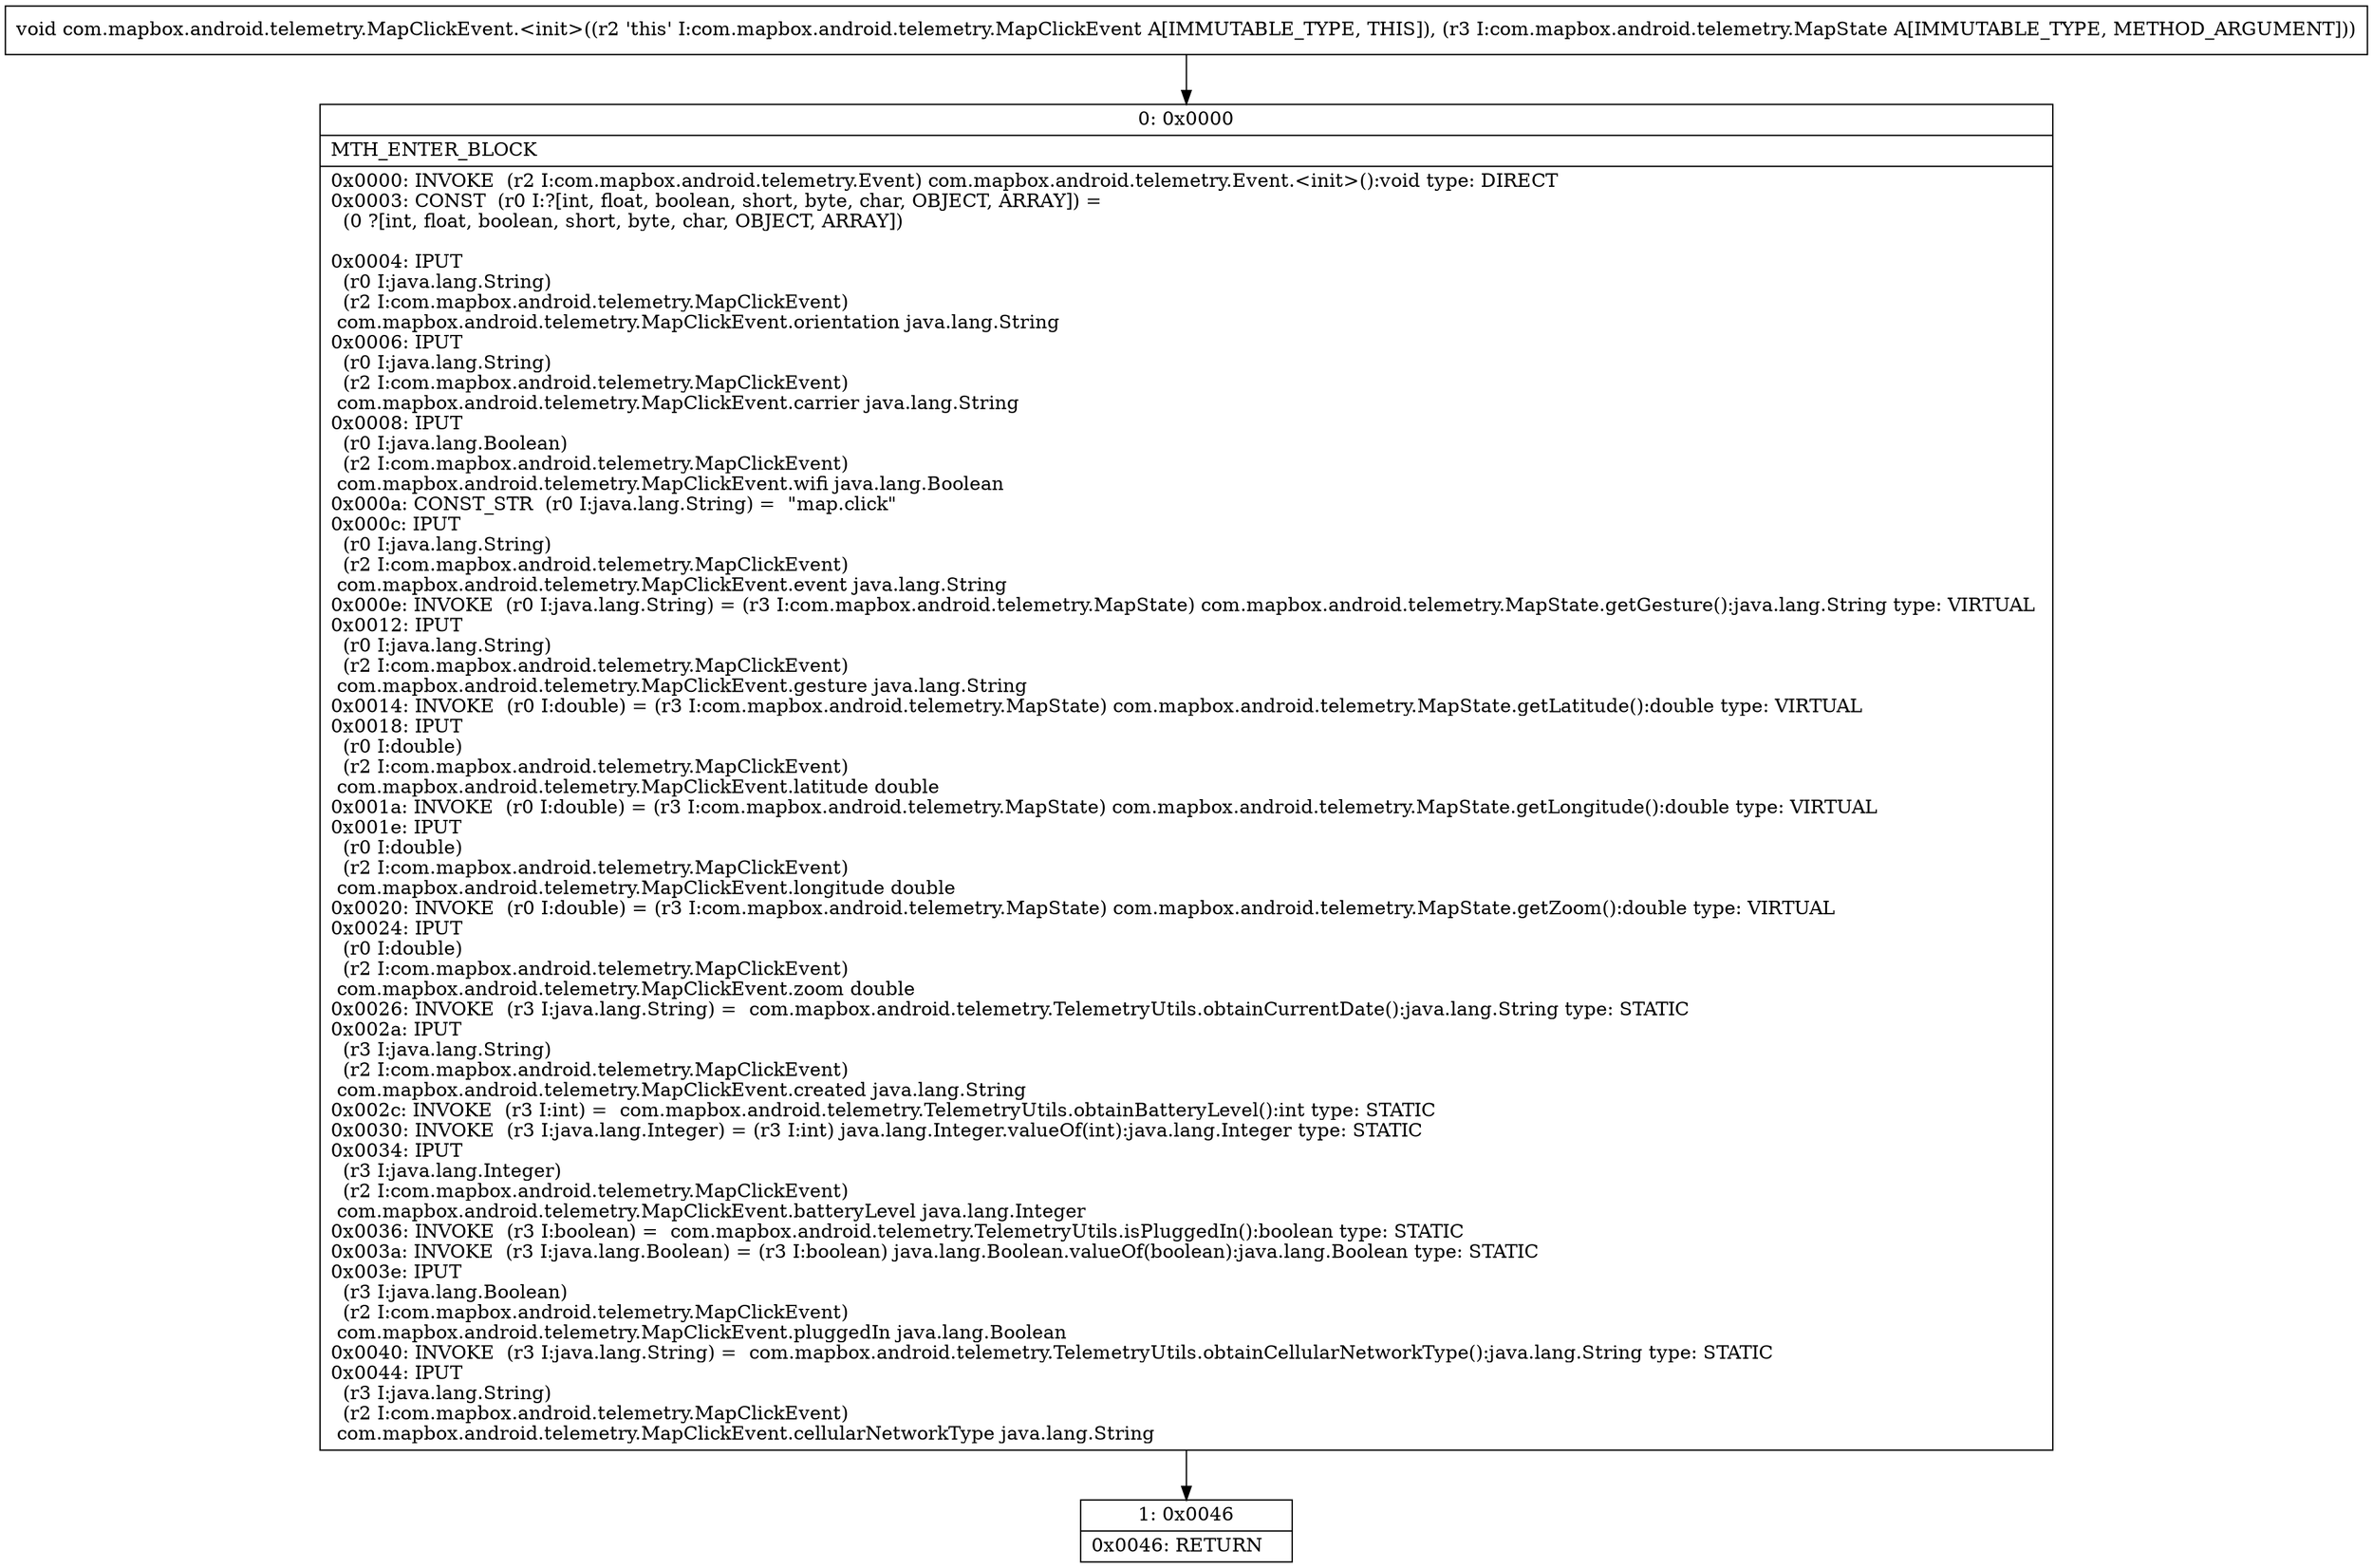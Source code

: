 digraph "CFG forcom.mapbox.android.telemetry.MapClickEvent.\<init\>(Lcom\/mapbox\/android\/telemetry\/MapState;)V" {
Node_0 [shape=record,label="{0\:\ 0x0000|MTH_ENTER_BLOCK\l|0x0000: INVOKE  (r2 I:com.mapbox.android.telemetry.Event) com.mapbox.android.telemetry.Event.\<init\>():void type: DIRECT \l0x0003: CONST  (r0 I:?[int, float, boolean, short, byte, char, OBJECT, ARRAY]) = \l  (0 ?[int, float, boolean, short, byte, char, OBJECT, ARRAY])\l \l0x0004: IPUT  \l  (r0 I:java.lang.String)\l  (r2 I:com.mapbox.android.telemetry.MapClickEvent)\l com.mapbox.android.telemetry.MapClickEvent.orientation java.lang.String \l0x0006: IPUT  \l  (r0 I:java.lang.String)\l  (r2 I:com.mapbox.android.telemetry.MapClickEvent)\l com.mapbox.android.telemetry.MapClickEvent.carrier java.lang.String \l0x0008: IPUT  \l  (r0 I:java.lang.Boolean)\l  (r2 I:com.mapbox.android.telemetry.MapClickEvent)\l com.mapbox.android.telemetry.MapClickEvent.wifi java.lang.Boolean \l0x000a: CONST_STR  (r0 I:java.lang.String) =  \"map.click\" \l0x000c: IPUT  \l  (r0 I:java.lang.String)\l  (r2 I:com.mapbox.android.telemetry.MapClickEvent)\l com.mapbox.android.telemetry.MapClickEvent.event java.lang.String \l0x000e: INVOKE  (r0 I:java.lang.String) = (r3 I:com.mapbox.android.telemetry.MapState) com.mapbox.android.telemetry.MapState.getGesture():java.lang.String type: VIRTUAL \l0x0012: IPUT  \l  (r0 I:java.lang.String)\l  (r2 I:com.mapbox.android.telemetry.MapClickEvent)\l com.mapbox.android.telemetry.MapClickEvent.gesture java.lang.String \l0x0014: INVOKE  (r0 I:double) = (r3 I:com.mapbox.android.telemetry.MapState) com.mapbox.android.telemetry.MapState.getLatitude():double type: VIRTUAL \l0x0018: IPUT  \l  (r0 I:double)\l  (r2 I:com.mapbox.android.telemetry.MapClickEvent)\l com.mapbox.android.telemetry.MapClickEvent.latitude double \l0x001a: INVOKE  (r0 I:double) = (r3 I:com.mapbox.android.telemetry.MapState) com.mapbox.android.telemetry.MapState.getLongitude():double type: VIRTUAL \l0x001e: IPUT  \l  (r0 I:double)\l  (r2 I:com.mapbox.android.telemetry.MapClickEvent)\l com.mapbox.android.telemetry.MapClickEvent.longitude double \l0x0020: INVOKE  (r0 I:double) = (r3 I:com.mapbox.android.telemetry.MapState) com.mapbox.android.telemetry.MapState.getZoom():double type: VIRTUAL \l0x0024: IPUT  \l  (r0 I:double)\l  (r2 I:com.mapbox.android.telemetry.MapClickEvent)\l com.mapbox.android.telemetry.MapClickEvent.zoom double \l0x0026: INVOKE  (r3 I:java.lang.String) =  com.mapbox.android.telemetry.TelemetryUtils.obtainCurrentDate():java.lang.String type: STATIC \l0x002a: IPUT  \l  (r3 I:java.lang.String)\l  (r2 I:com.mapbox.android.telemetry.MapClickEvent)\l com.mapbox.android.telemetry.MapClickEvent.created java.lang.String \l0x002c: INVOKE  (r3 I:int) =  com.mapbox.android.telemetry.TelemetryUtils.obtainBatteryLevel():int type: STATIC \l0x0030: INVOKE  (r3 I:java.lang.Integer) = (r3 I:int) java.lang.Integer.valueOf(int):java.lang.Integer type: STATIC \l0x0034: IPUT  \l  (r3 I:java.lang.Integer)\l  (r2 I:com.mapbox.android.telemetry.MapClickEvent)\l com.mapbox.android.telemetry.MapClickEvent.batteryLevel java.lang.Integer \l0x0036: INVOKE  (r3 I:boolean) =  com.mapbox.android.telemetry.TelemetryUtils.isPluggedIn():boolean type: STATIC \l0x003a: INVOKE  (r3 I:java.lang.Boolean) = (r3 I:boolean) java.lang.Boolean.valueOf(boolean):java.lang.Boolean type: STATIC \l0x003e: IPUT  \l  (r3 I:java.lang.Boolean)\l  (r2 I:com.mapbox.android.telemetry.MapClickEvent)\l com.mapbox.android.telemetry.MapClickEvent.pluggedIn java.lang.Boolean \l0x0040: INVOKE  (r3 I:java.lang.String) =  com.mapbox.android.telemetry.TelemetryUtils.obtainCellularNetworkType():java.lang.String type: STATIC \l0x0044: IPUT  \l  (r3 I:java.lang.String)\l  (r2 I:com.mapbox.android.telemetry.MapClickEvent)\l com.mapbox.android.telemetry.MapClickEvent.cellularNetworkType java.lang.String \l}"];
Node_1 [shape=record,label="{1\:\ 0x0046|0x0046: RETURN   \l}"];
MethodNode[shape=record,label="{void com.mapbox.android.telemetry.MapClickEvent.\<init\>((r2 'this' I:com.mapbox.android.telemetry.MapClickEvent A[IMMUTABLE_TYPE, THIS]), (r3 I:com.mapbox.android.telemetry.MapState A[IMMUTABLE_TYPE, METHOD_ARGUMENT])) }"];
MethodNode -> Node_0;
Node_0 -> Node_1;
}

